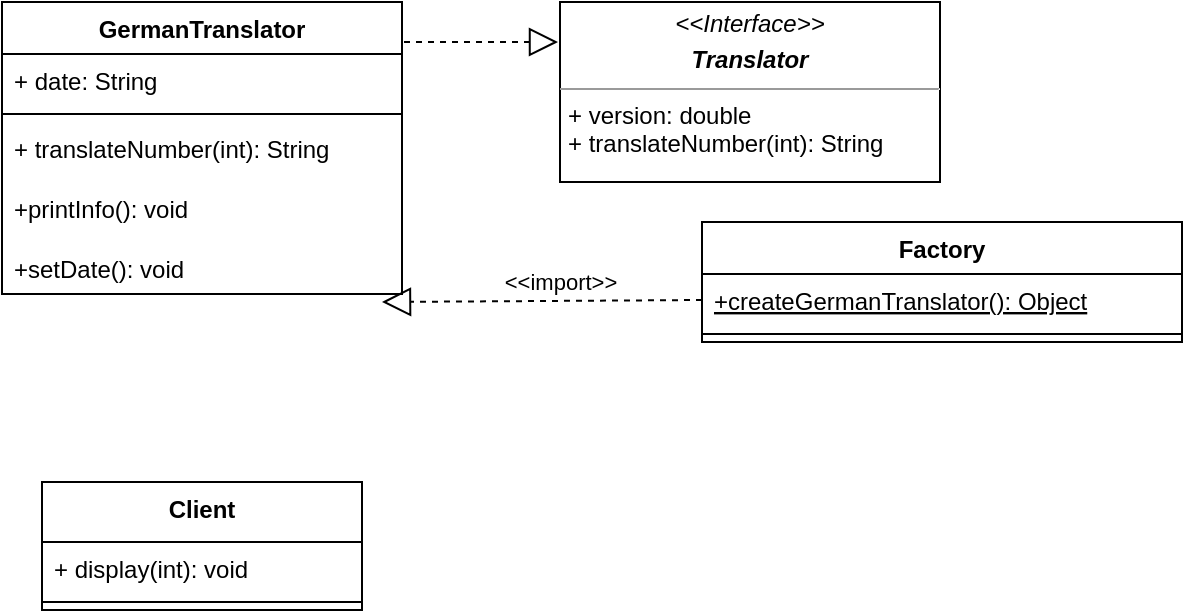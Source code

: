 <mxfile version="13.9.2" type="github">
  <diagram id="llPCNM7c6rKGlb3UE4iD" name="Page-2">
    <mxGraphModel dx="1422" dy="794" grid="1" gridSize="10" guides="1" tooltips="1" connect="1" arrows="1" fold="1" page="1" pageScale="1" pageWidth="827" pageHeight="1169" math="0" shadow="0">
      <root>
        <mxCell id="IJnll5uJMSZ8LJvvy6Eq-0" />
        <mxCell id="IJnll5uJMSZ8LJvvy6Eq-1" parent="IJnll5uJMSZ8LJvvy6Eq-0" />
        <mxCell id="qED0b3XlIijxAPaFemkb-0" value="&lt;p style=&quot;margin: 0px ; margin-top: 4px ; text-align: center&quot;&gt;&lt;i&gt;&amp;lt;&amp;lt;Interface&amp;gt;&amp;gt;&lt;/i&gt;&lt;/p&gt;&lt;p style=&quot;margin: 0px ; margin-top: 4px ; text-align: center&quot;&gt;&lt;i&gt;&lt;b&gt;Translator&lt;/b&gt;&lt;/i&gt;&lt;/p&gt;&lt;hr size=&quot;1&quot;&gt;&lt;p style=&quot;margin: 0px ; margin-left: 4px&quot;&gt;+ version: double&lt;br&gt;&lt;/p&gt;&lt;p style=&quot;margin: 0px ; margin-left: 4px&quot;&gt;+ translateNumber(int): String&lt;/p&gt;" style="verticalAlign=top;align=left;overflow=fill;fontSize=12;fontFamily=Helvetica;html=1;" vertex="1" parent="IJnll5uJMSZ8LJvvy6Eq-1">
          <mxGeometry x="319" y="70" width="190" height="90" as="geometry" />
        </mxCell>
        <mxCell id="qED0b3XlIijxAPaFemkb-1" value="GermanTranslator" style="swimlane;fontStyle=1;align=center;verticalAlign=top;childLayout=stackLayout;horizontal=1;startSize=26;horizontalStack=0;resizeParent=1;resizeParentMax=0;resizeLast=0;collapsible=1;marginBottom=0;" vertex="1" parent="IJnll5uJMSZ8LJvvy6Eq-1">
          <mxGeometry x="40" y="70" width="200" height="146" as="geometry" />
        </mxCell>
        <mxCell id="qED0b3XlIijxAPaFemkb-2" value="+ date: String" style="text;strokeColor=none;fillColor=none;align=left;verticalAlign=top;spacingLeft=4;spacingRight=4;overflow=hidden;rotatable=0;points=[[0,0.5],[1,0.5]];portConstraint=eastwest;" vertex="1" parent="qED0b3XlIijxAPaFemkb-1">
          <mxGeometry y="26" width="200" height="26" as="geometry" />
        </mxCell>
        <mxCell id="qED0b3XlIijxAPaFemkb-3" value="" style="line;strokeWidth=1;fillColor=none;align=left;verticalAlign=middle;spacingTop=-1;spacingLeft=3;spacingRight=3;rotatable=0;labelPosition=right;points=[];portConstraint=eastwest;" vertex="1" parent="qED0b3XlIijxAPaFemkb-1">
          <mxGeometry y="52" width="200" height="8" as="geometry" />
        </mxCell>
        <mxCell id="qED0b3XlIijxAPaFemkb-4" value="+ translateNumber(int): String" style="text;strokeColor=none;fillColor=none;align=left;verticalAlign=top;spacingLeft=4;spacingRight=4;overflow=hidden;rotatable=0;points=[[0,0.5],[1,0.5]];portConstraint=eastwest;" vertex="1" parent="qED0b3XlIijxAPaFemkb-1">
          <mxGeometry y="60" width="200" height="30" as="geometry" />
        </mxCell>
        <mxCell id="qED0b3XlIijxAPaFemkb-23" value="+printInfo(): void" style="text;strokeColor=none;fillColor=none;align=left;verticalAlign=top;spacingLeft=4;spacingRight=4;overflow=hidden;rotatable=0;points=[[0,0.5],[1,0.5]];portConstraint=eastwest;" vertex="1" parent="qED0b3XlIijxAPaFemkb-1">
          <mxGeometry y="90" width="200" height="30" as="geometry" />
        </mxCell>
        <mxCell id="qED0b3XlIijxAPaFemkb-25" value="+setDate(): void" style="text;strokeColor=none;fillColor=none;align=left;verticalAlign=top;spacingLeft=4;spacingRight=4;overflow=hidden;rotatable=0;points=[[0,0.5],[1,0.5]];portConstraint=eastwest;" vertex="1" parent="qED0b3XlIijxAPaFemkb-1">
          <mxGeometry y="120" width="200" height="26" as="geometry" />
        </mxCell>
        <mxCell id="qED0b3XlIijxAPaFemkb-9" value="Client" style="swimlane;fontStyle=1;align=center;verticalAlign=top;childLayout=stackLayout;horizontal=1;startSize=30;horizontalStack=0;resizeParent=1;resizeParentMax=0;resizeLast=0;collapsible=1;marginBottom=0;" vertex="1" parent="IJnll5uJMSZ8LJvvy6Eq-1">
          <mxGeometry x="60" y="310" width="160" height="64" as="geometry" />
        </mxCell>
        <mxCell id="qED0b3XlIijxAPaFemkb-10" value="+ display(int): void" style="text;strokeColor=none;fillColor=none;align=left;verticalAlign=top;spacingLeft=4;spacingRight=4;overflow=hidden;rotatable=0;points=[[0,0.5],[1,0.5]];portConstraint=eastwest;" vertex="1" parent="qED0b3XlIijxAPaFemkb-9">
          <mxGeometry y="30" width="160" height="26" as="geometry" />
        </mxCell>
        <mxCell id="qED0b3XlIijxAPaFemkb-11" value="" style="line;strokeWidth=1;fillColor=none;align=left;verticalAlign=middle;spacingTop=-1;spacingLeft=3;spacingRight=3;rotatable=0;labelPosition=right;points=[];portConstraint=eastwest;" vertex="1" parent="qED0b3XlIijxAPaFemkb-9">
          <mxGeometry y="56" width="160" height="8" as="geometry" />
        </mxCell>
        <mxCell id="qED0b3XlIijxAPaFemkb-13" value="Factory" style="swimlane;fontStyle=1;align=center;verticalAlign=top;childLayout=stackLayout;horizontal=1;startSize=26;horizontalStack=0;resizeParent=1;resizeParentMax=0;resizeLast=0;collapsible=1;marginBottom=0;" vertex="1" parent="IJnll5uJMSZ8LJvvy6Eq-1">
          <mxGeometry x="390" y="180" width="240" height="60" as="geometry" />
        </mxCell>
        <mxCell id="qED0b3XlIijxAPaFemkb-14" value="+createGermanTranslator(): Object" style="text;strokeColor=none;fillColor=none;align=left;verticalAlign=top;spacingLeft=4;spacingRight=4;overflow=hidden;rotatable=0;points=[[0,0.5],[1,0.5]];portConstraint=eastwest;fontStyle=4" vertex="1" parent="qED0b3XlIijxAPaFemkb-13">
          <mxGeometry y="26" width="240" height="26" as="geometry" />
        </mxCell>
        <mxCell id="qED0b3XlIijxAPaFemkb-15" value="" style="line;strokeWidth=1;fillColor=none;align=left;verticalAlign=middle;spacingTop=-1;spacingLeft=3;spacingRight=3;rotatable=0;labelPosition=right;points=[];portConstraint=eastwest;" vertex="1" parent="qED0b3XlIijxAPaFemkb-13">
          <mxGeometry y="52" width="240" height="8" as="geometry" />
        </mxCell>
        <mxCell id="qED0b3XlIijxAPaFemkb-20" value="" style="text;strokeColor=none;fillColor=none;align=left;verticalAlign=middle;spacingTop=-1;spacingLeft=4;spacingRight=4;rotatable=0;labelPosition=right;points=[];portConstraint=eastwest;" vertex="1" parent="IJnll5uJMSZ8LJvvy6Eq-1">
          <mxGeometry x="170" y="180" width="20" height="14" as="geometry" />
        </mxCell>
        <mxCell id="qED0b3XlIijxAPaFemkb-26" value="" style="endArrow=block;dashed=1;endFill=0;endSize=12;html=1;exitX=1.005;exitY=0.137;exitDx=0;exitDy=0;exitPerimeter=0;" edge="1" parent="IJnll5uJMSZ8LJvvy6Eq-1" source="qED0b3XlIijxAPaFemkb-1">
          <mxGeometry width="160" relative="1" as="geometry">
            <mxPoint x="270" y="210" as="sourcePoint" />
            <mxPoint x="318" y="90" as="targetPoint" />
          </mxGeometry>
        </mxCell>
        <mxCell id="qED0b3XlIijxAPaFemkb-28" value="" style="endArrow=block;dashed=1;endFill=0;endSize=12;html=1;exitX=0;exitY=0.5;exitDx=0;exitDy=0;entryX=0.95;entryY=1.154;entryDx=0;entryDy=0;entryPerimeter=0;" edge="1" parent="IJnll5uJMSZ8LJvvy6Eq-1" source="qED0b3XlIijxAPaFemkb-14" target="qED0b3XlIijxAPaFemkb-25">
          <mxGeometry width="160" relative="1" as="geometry">
            <mxPoint x="334" y="380" as="sourcePoint" />
            <mxPoint x="494" y="380" as="targetPoint" />
          </mxGeometry>
        </mxCell>
        <mxCell id="qED0b3XlIijxAPaFemkb-29" value="&amp;lt;&amp;lt;import&amp;gt;&amp;gt;" style="edgeLabel;html=1;align=center;verticalAlign=middle;resizable=0;points=[];" vertex="1" connectable="0" parent="qED0b3XlIijxAPaFemkb-28">
          <mxGeometry x="-0.263" relative="1" as="geometry">
            <mxPoint x="-12" y="-9.37" as="offset" />
          </mxGeometry>
        </mxCell>
      </root>
    </mxGraphModel>
  </diagram>
</mxfile>
